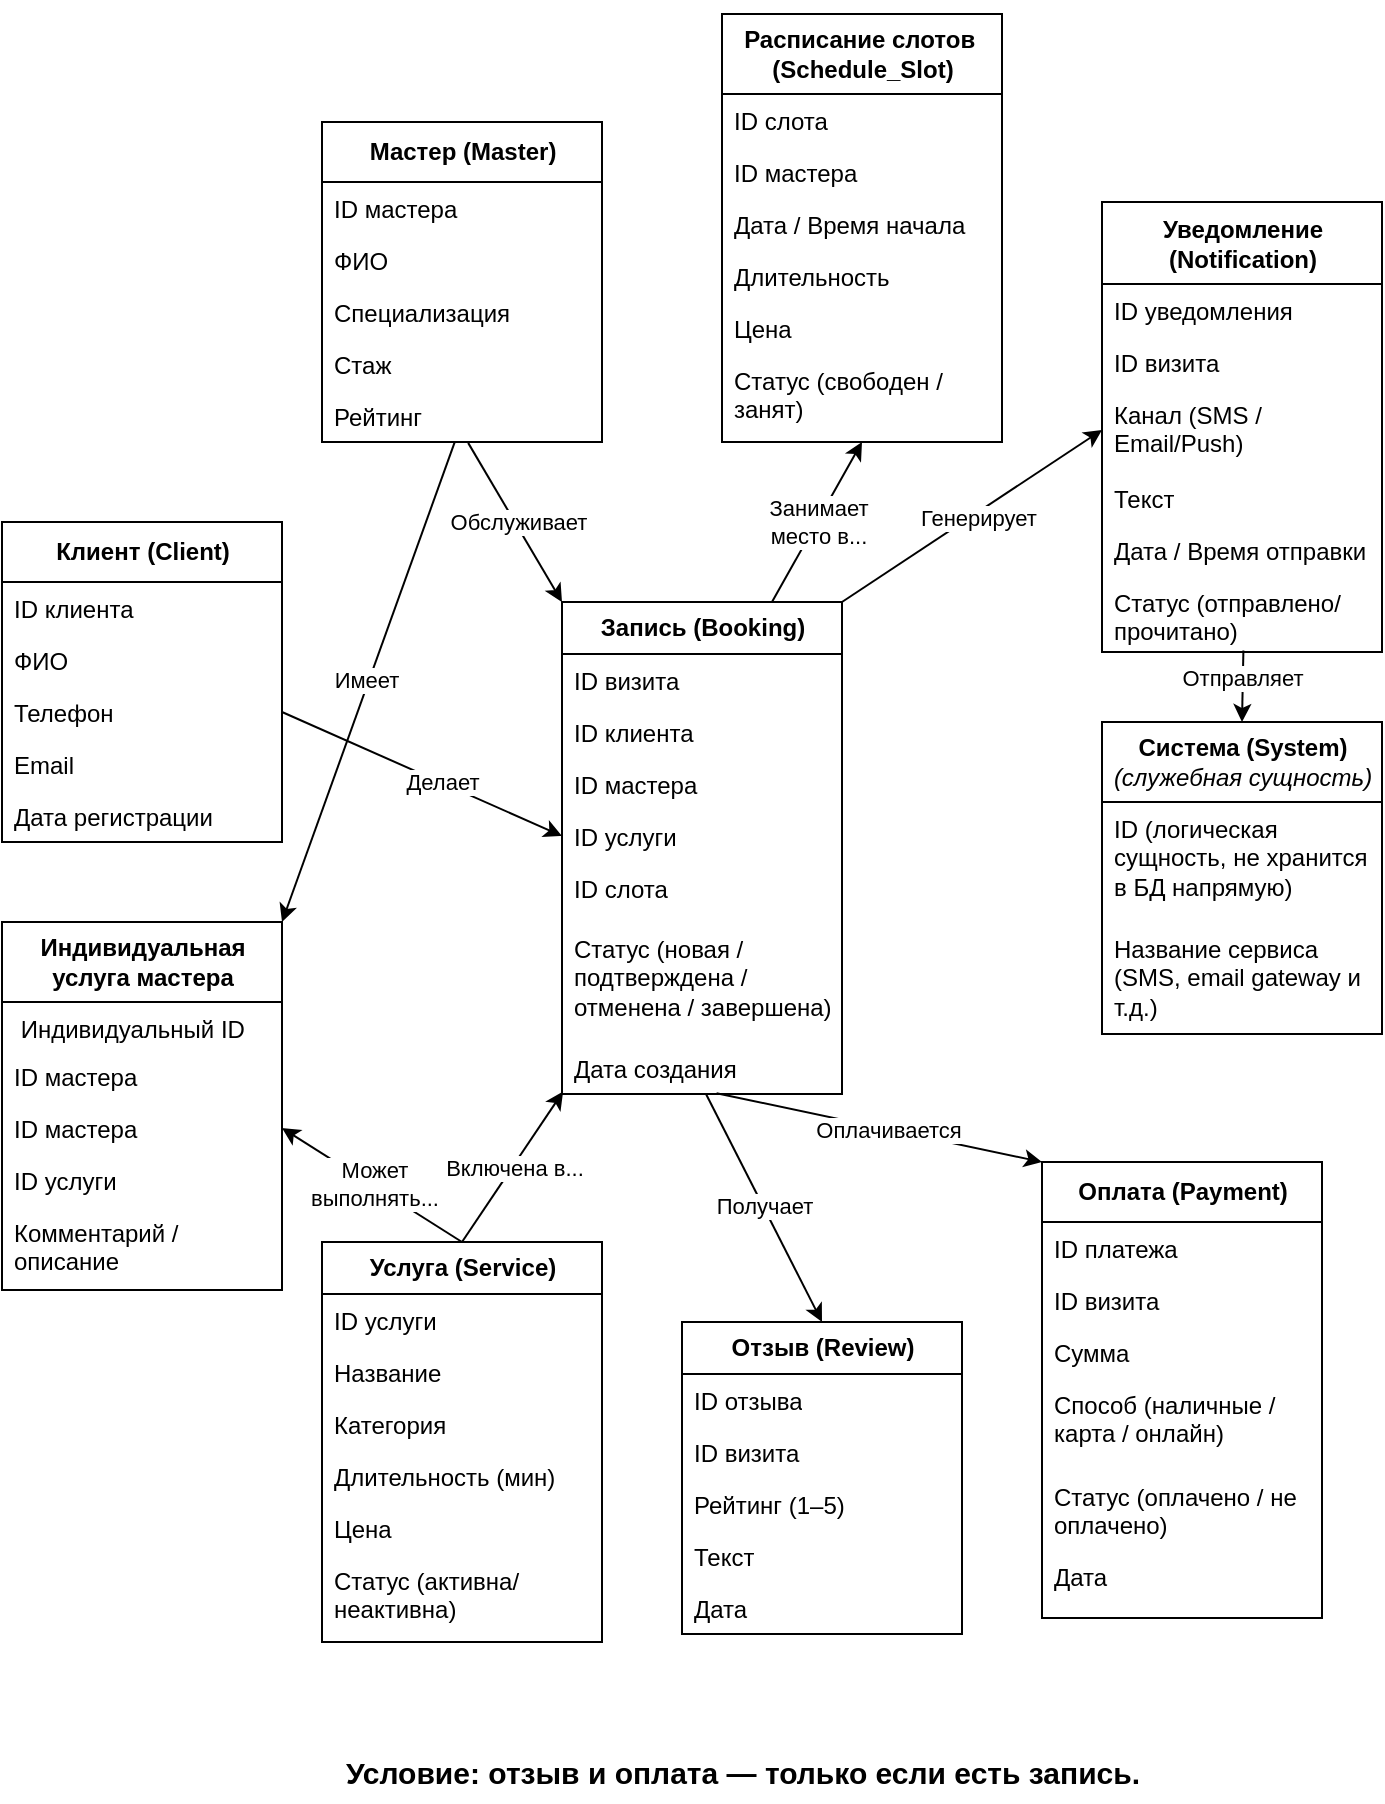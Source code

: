 <mxfile version="28.1.1">
  <diagram name="Страница — 1" id="8O7VLNqDwjMiQsyf9cVO">
    <mxGraphModel dx="905" dy="617" grid="0" gridSize="10" guides="1" tooltips="1" connect="1" arrows="1" fold="0" page="0" pageScale="1" pageWidth="827" pageHeight="1169" math="0" shadow="0">
      <root>
        <mxCell id="0" />
        <mxCell id="1" parent="0" />
        <mxCell id="cwxt64MccKSsSC8AUqem-6" value="&lt;p data-end=&quot;213&quot; data-start=&quot;192&quot;&gt;&lt;strong data-end=&quot;211&quot; data-start=&quot;192&quot;&gt;Клиент (Client)&lt;/strong&gt;&lt;/p&gt;" style="swimlane;fontStyle=0;childLayout=stackLayout;horizontal=1;startSize=30;fillColor=none;horizontalStack=0;resizeParent=1;resizeParentMax=0;resizeLast=0;collapsible=1;marginBottom=0;html=1;" parent="1" vertex="1">
          <mxGeometry y="400" width="140" height="160" as="geometry" />
        </mxCell>
        <mxCell id="cwxt64MccKSsSC8AUqem-7" value="ID клиента" style="text;strokeColor=none;fillColor=none;align=left;verticalAlign=top;spacingLeft=4;spacingRight=4;overflow=hidden;rotatable=0;points=[[0,0.5],[1,0.5]];portConstraint=eastwest;whiteSpace=wrap;html=1;" parent="cwxt64MccKSsSC8AUqem-6" vertex="1">
          <mxGeometry y="30" width="140" height="26" as="geometry" />
        </mxCell>
        <mxCell id="cwxt64MccKSsSC8AUqem-8" value="ФИО" style="text;strokeColor=none;fillColor=none;align=left;verticalAlign=top;spacingLeft=4;spacingRight=4;overflow=hidden;rotatable=0;points=[[0,0.5],[1,0.5]];portConstraint=eastwest;whiteSpace=wrap;html=1;" parent="cwxt64MccKSsSC8AUqem-6" vertex="1">
          <mxGeometry y="56" width="140" height="26" as="geometry" />
        </mxCell>
        <mxCell id="cwxt64MccKSsSC8AUqem-9" value="Телефон" style="text;strokeColor=none;fillColor=none;align=left;verticalAlign=top;spacingLeft=4;spacingRight=4;overflow=hidden;rotatable=0;points=[[0,0.5],[1,0.5]];portConstraint=eastwest;whiteSpace=wrap;html=1;" parent="cwxt64MccKSsSC8AUqem-6" vertex="1">
          <mxGeometry y="82" width="140" height="26" as="geometry" />
        </mxCell>
        <mxCell id="cwxt64MccKSsSC8AUqem-3" value="Email" style="text;strokeColor=none;fillColor=none;align=left;verticalAlign=top;spacingLeft=4;spacingRight=4;overflow=hidden;rotatable=0;points=[[0,0.5],[1,0.5]];portConstraint=eastwest;whiteSpace=wrap;html=1;" parent="cwxt64MccKSsSC8AUqem-6" vertex="1">
          <mxGeometry y="108" width="140" height="26" as="geometry" />
        </mxCell>
        <mxCell id="cwxt64MccKSsSC8AUqem-2" value="Дата регистрации" style="text;strokeColor=none;fillColor=none;align=left;verticalAlign=top;spacingLeft=4;spacingRight=4;overflow=hidden;rotatable=0;points=[[0,0.5],[1,0.5]];portConstraint=eastwest;whiteSpace=wrap;html=1;" parent="cwxt64MccKSsSC8AUqem-6" vertex="1">
          <mxGeometry y="134" width="140" height="26" as="geometry" />
        </mxCell>
        <mxCell id="cwxt64MccKSsSC8AUqem-10" value="&lt;p data-end=&quot;434&quot; data-start=&quot;412&quot;&gt;&lt;strong data-end=&quot;432&quot; data-start=&quot;412&quot;&gt;Услуга (Service)&lt;/strong&gt;&lt;/p&gt;" style="swimlane;fontStyle=0;childLayout=stackLayout;horizontal=1;startSize=26;fillColor=none;horizontalStack=0;resizeParent=1;resizeParentMax=0;resizeLast=0;collapsible=1;marginBottom=0;html=1;" parent="1" vertex="1">
          <mxGeometry x="160" y="760" width="140" height="200" as="geometry" />
        </mxCell>
        <mxCell id="cwxt64MccKSsSC8AUqem-11" value="ID услуги" style="text;strokeColor=none;fillColor=none;align=left;verticalAlign=top;spacingLeft=4;spacingRight=4;overflow=hidden;rotatable=0;points=[[0,0.5],[1,0.5]];portConstraint=eastwest;whiteSpace=wrap;html=1;" parent="cwxt64MccKSsSC8AUqem-10" vertex="1">
          <mxGeometry y="26" width="140" height="26" as="geometry" />
        </mxCell>
        <mxCell id="cwxt64MccKSsSC8AUqem-12" value="Название" style="text;strokeColor=none;fillColor=none;align=left;verticalAlign=top;spacingLeft=4;spacingRight=4;overflow=hidden;rotatable=0;points=[[0,0.5],[1,0.5]];portConstraint=eastwest;whiteSpace=wrap;html=1;" parent="cwxt64MccKSsSC8AUqem-10" vertex="1">
          <mxGeometry y="52" width="140" height="26" as="geometry" />
        </mxCell>
        <mxCell id="cwxt64MccKSsSC8AUqem-13" value="Категория" style="text;strokeColor=none;fillColor=none;align=left;verticalAlign=top;spacingLeft=4;spacingRight=4;overflow=hidden;rotatable=0;points=[[0,0.5],[1,0.5]];portConstraint=eastwest;whiteSpace=wrap;html=1;" parent="cwxt64MccKSsSC8AUqem-10" vertex="1">
          <mxGeometry y="78" width="140" height="26" as="geometry" />
        </mxCell>
        <mxCell id="cwxt64MccKSsSC8AUqem-14" value="Длительность (мин)" style="text;strokeColor=none;fillColor=none;align=left;verticalAlign=top;spacingLeft=4;spacingRight=4;overflow=hidden;rotatable=0;points=[[0,0.5],[1,0.5]];portConstraint=eastwest;whiteSpace=wrap;html=1;" parent="cwxt64MccKSsSC8AUqem-10" vertex="1">
          <mxGeometry y="104" width="140" height="26" as="geometry" />
        </mxCell>
        <mxCell id="cwxt64MccKSsSC8AUqem-15" value="Цена" style="text;strokeColor=none;fillColor=none;align=left;verticalAlign=top;spacingLeft=4;spacingRight=4;overflow=hidden;rotatable=0;points=[[0,0.5],[1,0.5]];portConstraint=eastwest;whiteSpace=wrap;html=1;" parent="cwxt64MccKSsSC8AUqem-10" vertex="1">
          <mxGeometry y="130" width="140" height="26" as="geometry" />
        </mxCell>
        <mxCell id="cwxt64MccKSsSC8AUqem-17" value="Статус (активна/неактивна)" style="text;strokeColor=none;fillColor=none;align=left;verticalAlign=top;spacingLeft=4;spacingRight=4;overflow=hidden;rotatable=0;points=[[0,0.5],[1,0.5]];portConstraint=eastwest;whiteSpace=wrap;html=1;" parent="cwxt64MccKSsSC8AUqem-10" vertex="1">
          <mxGeometry y="156" width="140" height="44" as="geometry" />
        </mxCell>
        <mxCell id="cwxt64MccKSsSC8AUqem-16" value="&lt;p data-end=&quot;213&quot; data-start=&quot;192&quot;&gt;&lt;b&gt;Индивидуальная &lt;br&gt;услуга мастера&lt;/b&gt;&lt;/p&gt;" style="swimlane;fontStyle=0;childLayout=stackLayout;horizontal=1;startSize=40;fillColor=none;horizontalStack=0;resizeParent=1;resizeParentMax=0;resizeLast=0;collapsible=1;marginBottom=0;html=1;" parent="1" vertex="1">
          <mxGeometry y="600" width="140" height="184" as="geometry" />
        </mxCell>
        <mxCell id="cwxt64MccKSsSC8AUqem-31" value="&lt;b&gt;&amp;nbsp;&lt;/b&gt;Индивидуальный ID" style="text;strokeColor=none;fillColor=none;align=left;verticalAlign=top;spacingLeft=4;spacingRight=4;overflow=hidden;rotatable=0;points=[[0,0.5],[1,0.5]];portConstraint=eastwest;whiteSpace=wrap;html=1;" parent="cwxt64MccKSsSC8AUqem-16" vertex="1">
          <mxGeometry y="40" width="140" height="24" as="geometry" />
        </mxCell>
        <mxCell id="cwxt64MccKSsSC8AUqem-28" value="ID мастера" style="text;strokeColor=none;fillColor=none;align=left;verticalAlign=top;spacingLeft=4;spacingRight=4;overflow=hidden;rotatable=0;points=[[0,0.5],[1,0.5]];portConstraint=eastwest;whiteSpace=wrap;html=1;" parent="cwxt64MccKSsSC8AUqem-16" vertex="1">
          <mxGeometry y="64" width="140" height="26" as="geometry" />
        </mxCell>
        <mxCell id="cwxt64MccKSsSC8AUqem-71" value="ID мастера" style="text;strokeColor=none;fillColor=none;align=left;verticalAlign=top;spacingLeft=4;spacingRight=4;overflow=hidden;rotatable=0;points=[[0,0.5],[1,0.5]];portConstraint=eastwest;whiteSpace=wrap;html=1;" parent="cwxt64MccKSsSC8AUqem-16" vertex="1">
          <mxGeometry y="90" width="140" height="26" as="geometry" />
        </mxCell>
        <mxCell id="cwxt64MccKSsSC8AUqem-29" value="ID услуги" style="text;strokeColor=none;fillColor=none;align=left;verticalAlign=top;spacingLeft=4;spacingRight=4;overflow=hidden;rotatable=0;points=[[0,0.5],[1,0.5]];portConstraint=eastwest;whiteSpace=wrap;html=1;" parent="cwxt64MccKSsSC8AUqem-16" vertex="1">
          <mxGeometry y="116" width="140" height="26" as="geometry" />
        </mxCell>
        <mxCell id="cwxt64MccKSsSC8AUqem-19" value="Комментарий / описание" style="text;strokeColor=none;fillColor=none;align=left;verticalAlign=top;spacingLeft=4;spacingRight=4;overflow=hidden;rotatable=0;points=[[0,0.5],[1,0.5]];portConstraint=eastwest;whiteSpace=wrap;html=1;" parent="cwxt64MccKSsSC8AUqem-16" vertex="1">
          <mxGeometry y="142" width="140" height="42" as="geometry" />
        </mxCell>
        <mxCell id="cwxt64MccKSsSC8AUqem-22" value="&lt;p data-end=&quot;325&quot; data-start=&quot;304&quot;&gt;&lt;strong data-end=&quot;323&quot; data-start=&quot;304&quot;&gt;Мастер (Master)&lt;/strong&gt;&lt;/p&gt;" style="swimlane;fontStyle=0;childLayout=stackLayout;horizontal=1;startSize=30;fillColor=none;horizontalStack=0;resizeParent=1;resizeParentMax=0;resizeLast=0;collapsible=1;marginBottom=0;html=1;" parent="1" vertex="1">
          <mxGeometry x="160" y="200" width="140" height="160" as="geometry" />
        </mxCell>
        <mxCell id="cwxt64MccKSsSC8AUqem-23" value="ID мастера" style="text;strokeColor=none;fillColor=none;align=left;verticalAlign=top;spacingLeft=4;spacingRight=4;overflow=hidden;rotatable=0;points=[[0,0.5],[1,0.5]];portConstraint=eastwest;whiteSpace=wrap;html=1;" parent="cwxt64MccKSsSC8AUqem-22" vertex="1">
          <mxGeometry y="30" width="140" height="26" as="geometry" />
        </mxCell>
        <mxCell id="cwxt64MccKSsSC8AUqem-24" value="ФИО" style="text;strokeColor=none;fillColor=none;align=left;verticalAlign=top;spacingLeft=4;spacingRight=4;overflow=hidden;rotatable=0;points=[[0,0.5],[1,0.5]];portConstraint=eastwest;whiteSpace=wrap;html=1;" parent="cwxt64MccKSsSC8AUqem-22" vertex="1">
          <mxGeometry y="56" width="140" height="26" as="geometry" />
        </mxCell>
        <mxCell id="cwxt64MccKSsSC8AUqem-25" value="Специализация" style="text;strokeColor=none;fillColor=none;align=left;verticalAlign=top;spacingLeft=4;spacingRight=4;overflow=hidden;rotatable=0;points=[[0,0.5],[1,0.5]];portConstraint=eastwest;whiteSpace=wrap;html=1;" parent="cwxt64MccKSsSC8AUqem-22" vertex="1">
          <mxGeometry y="82" width="140" height="26" as="geometry" />
        </mxCell>
        <mxCell id="cwxt64MccKSsSC8AUqem-26" value="Стаж" style="text;strokeColor=none;fillColor=none;align=left;verticalAlign=top;spacingLeft=4;spacingRight=4;overflow=hidden;rotatable=0;points=[[0,0.5],[1,0.5]];portConstraint=eastwest;whiteSpace=wrap;html=1;" parent="cwxt64MccKSsSC8AUqem-22" vertex="1">
          <mxGeometry y="108" width="140" height="26" as="geometry" />
        </mxCell>
        <mxCell id="cwxt64MccKSsSC8AUqem-27" value="Рейтинг" style="text;strokeColor=none;fillColor=none;align=left;verticalAlign=top;spacingLeft=4;spacingRight=4;overflow=hidden;rotatable=0;points=[[0,0.5],[1,0.5]];portConstraint=eastwest;whiteSpace=wrap;html=1;" parent="cwxt64MccKSsSC8AUqem-22" vertex="1">
          <mxGeometry y="134" width="140" height="26" as="geometry" />
        </mxCell>
        <mxCell id="cwxt64MccKSsSC8AUqem-30" value="&lt;p data-end=&quot;434&quot; data-start=&quot;412&quot;&gt;&lt;strong data-end=&quot;432&quot; data-start=&quot;412&quot;&gt;Запись (Booking)&lt;/strong&gt;&lt;/p&gt;" style="swimlane;fontStyle=0;childLayout=stackLayout;horizontal=1;startSize=26;fillColor=none;horizontalStack=0;resizeParent=1;resizeParentMax=0;resizeLast=0;collapsible=1;marginBottom=0;html=1;" parent="1" vertex="1">
          <mxGeometry x="280" y="440" width="140" height="246" as="geometry" />
        </mxCell>
        <mxCell id="cwxt64MccKSsSC8AUqem-32" value="ID визита" style="text;strokeColor=none;fillColor=none;align=left;verticalAlign=top;spacingLeft=4;spacingRight=4;overflow=hidden;rotatable=0;points=[[0,0.5],[1,0.5]];portConstraint=eastwest;whiteSpace=wrap;html=1;" parent="cwxt64MccKSsSC8AUqem-30" vertex="1">
          <mxGeometry y="26" width="140" height="26" as="geometry" />
        </mxCell>
        <mxCell id="cwxt64MccKSsSC8AUqem-34" value="ID клиента" style="text;strokeColor=none;fillColor=none;align=left;verticalAlign=top;spacingLeft=4;spacingRight=4;overflow=hidden;rotatable=0;points=[[0,0.5],[1,0.5]];portConstraint=eastwest;whiteSpace=wrap;html=1;" parent="cwxt64MccKSsSC8AUqem-30" vertex="1">
          <mxGeometry y="52" width="140" height="26" as="geometry" />
        </mxCell>
        <mxCell id="cwxt64MccKSsSC8AUqem-33" value="ID мастера" style="text;strokeColor=none;fillColor=none;align=left;verticalAlign=top;spacingLeft=4;spacingRight=4;overflow=hidden;rotatable=0;points=[[0,0.5],[1,0.5]];portConstraint=eastwest;whiteSpace=wrap;html=1;" parent="cwxt64MccKSsSC8AUqem-30" vertex="1">
          <mxGeometry y="78" width="140" height="26" as="geometry" />
        </mxCell>
        <mxCell id="cwxt64MccKSsSC8AUqem-35" value="ID услуги" style="text;strokeColor=none;fillColor=none;align=left;verticalAlign=top;spacingLeft=4;spacingRight=4;overflow=hidden;rotatable=0;points=[[0,0.5],[1,0.5]];portConstraint=eastwest;whiteSpace=wrap;html=1;" parent="cwxt64MccKSsSC8AUqem-30" vertex="1">
          <mxGeometry y="104" width="140" height="26" as="geometry" />
        </mxCell>
        <mxCell id="cwxt64MccKSsSC8AUqem-36" value="ID слота" style="text;strokeColor=none;fillColor=none;align=left;verticalAlign=top;spacingLeft=4;spacingRight=4;overflow=hidden;rotatable=0;points=[[0,0.5],[1,0.5]];portConstraint=eastwest;whiteSpace=wrap;html=1;" parent="cwxt64MccKSsSC8AUqem-30" vertex="1">
          <mxGeometry y="130" width="140" height="30" as="geometry" />
        </mxCell>
        <mxCell id="cwxt64MccKSsSC8AUqem-50" value="Статус (новая / подтверждена / отменена / завершена)" style="text;strokeColor=none;fillColor=none;align=left;verticalAlign=top;spacingLeft=4;spacingRight=4;overflow=hidden;rotatable=0;points=[[0,0.5],[1,0.5]];portConstraint=eastwest;whiteSpace=wrap;html=1;" parent="cwxt64MccKSsSC8AUqem-30" vertex="1">
          <mxGeometry y="160" width="140" height="60" as="geometry" />
        </mxCell>
        <mxCell id="cwxt64MccKSsSC8AUqem-49" value="Дата создания" style="text;strokeColor=none;fillColor=none;align=left;verticalAlign=top;spacingLeft=4;spacingRight=4;overflow=hidden;rotatable=0;points=[[0,0.5],[1,0.5]];portConstraint=eastwest;whiteSpace=wrap;html=1;" parent="cwxt64MccKSsSC8AUqem-30" vertex="1">
          <mxGeometry y="220" width="140" height="26" as="geometry" />
        </mxCell>
        <mxCell id="cwxt64MccKSsSC8AUqem-37" value="&lt;p data-end=&quot;434&quot; data-start=&quot;412&quot;&gt;&lt;strong data-end=&quot;432&quot; data-start=&quot;412&quot;&gt;Расписание слотов&amp;nbsp;&lt;br&gt;&lt;/strong&gt;&lt;strong style=&quot;background-color: initial;&quot; data-end=&quot;432&quot; data-start=&quot;412&quot;&gt;(Schedule_Slot)&lt;/strong&gt;&lt;/p&gt;" style="swimlane;fontStyle=0;childLayout=stackLayout;horizontal=1;startSize=40;fillColor=none;horizontalStack=0;resizeParent=1;resizeParentMax=0;resizeLast=0;collapsible=1;marginBottom=0;html=1;" parent="1" vertex="1">
          <mxGeometry x="360" y="146" width="140" height="214" as="geometry" />
        </mxCell>
        <mxCell id="cwxt64MccKSsSC8AUqem-38" value="ID слота" style="text;strokeColor=none;fillColor=none;align=left;verticalAlign=top;spacingLeft=4;spacingRight=4;overflow=hidden;rotatable=0;points=[[0,0.5],[1,0.5]];portConstraint=eastwest;whiteSpace=wrap;html=1;" parent="cwxt64MccKSsSC8AUqem-37" vertex="1">
          <mxGeometry y="40" width="140" height="26" as="geometry" />
        </mxCell>
        <mxCell id="cwxt64MccKSsSC8AUqem-39" value="ID мастера" style="text;strokeColor=none;fillColor=none;align=left;verticalAlign=top;spacingLeft=4;spacingRight=4;overflow=hidden;rotatable=0;points=[[0,0.5],[1,0.5]];portConstraint=eastwest;whiteSpace=wrap;html=1;" parent="cwxt64MccKSsSC8AUqem-37" vertex="1">
          <mxGeometry y="66" width="140" height="26" as="geometry" />
        </mxCell>
        <mxCell id="cwxt64MccKSsSC8AUqem-40" value="Дата / Время начала" style="text;strokeColor=none;fillColor=none;align=left;verticalAlign=top;spacingLeft=4;spacingRight=4;overflow=hidden;rotatable=0;points=[[0,0.5],[1,0.5]];portConstraint=eastwest;whiteSpace=wrap;html=1;" parent="cwxt64MccKSsSC8AUqem-37" vertex="1">
          <mxGeometry y="92" width="140" height="26" as="geometry" />
        </mxCell>
        <mxCell id="cwxt64MccKSsSC8AUqem-41" value="Длительность" style="text;strokeColor=none;fillColor=none;align=left;verticalAlign=top;spacingLeft=4;spacingRight=4;overflow=hidden;rotatable=0;points=[[0,0.5],[1,0.5]];portConstraint=eastwest;whiteSpace=wrap;html=1;" parent="cwxt64MccKSsSC8AUqem-37" vertex="1">
          <mxGeometry y="118" width="140" height="26" as="geometry" />
        </mxCell>
        <mxCell id="cwxt64MccKSsSC8AUqem-42" value="Цена" style="text;strokeColor=none;fillColor=none;align=left;verticalAlign=top;spacingLeft=4;spacingRight=4;overflow=hidden;rotatable=0;points=[[0,0.5],[1,0.5]];portConstraint=eastwest;whiteSpace=wrap;html=1;" parent="cwxt64MccKSsSC8AUqem-37" vertex="1">
          <mxGeometry y="144" width="140" height="26" as="geometry" />
        </mxCell>
        <mxCell id="cwxt64MccKSsSC8AUqem-43" value="Статус (свободен / занят)" style="text;strokeColor=none;fillColor=none;align=left;verticalAlign=top;spacingLeft=4;spacingRight=4;overflow=hidden;rotatable=0;points=[[0,0.5],[1,0.5]];portConstraint=eastwest;whiteSpace=wrap;html=1;" parent="cwxt64MccKSsSC8AUqem-37" vertex="1">
          <mxGeometry y="170" width="140" height="44" as="geometry" />
        </mxCell>
        <mxCell id="cwxt64MccKSsSC8AUqem-44" value="&lt;p data-end=&quot;434&quot; data-start=&quot;412&quot;&gt;&lt;strong data-end=&quot;432&quot; data-start=&quot;412&quot;&gt;Оплата (Payment)&lt;/strong&gt;&lt;/p&gt;" style="swimlane;fontStyle=0;childLayout=stackLayout;horizontal=1;startSize=30;fillColor=none;horizontalStack=0;resizeParent=1;resizeParentMax=0;resizeLast=0;collapsible=1;marginBottom=0;html=1;" parent="1" vertex="1">
          <mxGeometry x="520" y="720" width="140" height="228" as="geometry" />
        </mxCell>
        <mxCell id="cwxt64MccKSsSC8AUqem-45" value="ID платежа" style="text;strokeColor=none;fillColor=none;align=left;verticalAlign=top;spacingLeft=4;spacingRight=4;overflow=hidden;rotatable=0;points=[[0,0.5],[1,0.5]];portConstraint=eastwest;whiteSpace=wrap;html=1;" parent="cwxt64MccKSsSC8AUqem-44" vertex="1">
          <mxGeometry y="30" width="140" height="26" as="geometry" />
        </mxCell>
        <mxCell id="cwxt64MccKSsSC8AUqem-46" value="ID визита" style="text;strokeColor=none;fillColor=none;align=left;verticalAlign=top;spacingLeft=4;spacingRight=4;overflow=hidden;rotatable=0;points=[[0,0.5],[1,0.5]];portConstraint=eastwest;whiteSpace=wrap;html=1;" parent="cwxt64MccKSsSC8AUqem-44" vertex="1">
          <mxGeometry y="56" width="140" height="26" as="geometry" />
        </mxCell>
        <mxCell id="cwxt64MccKSsSC8AUqem-47" value="Сумма" style="text;strokeColor=none;fillColor=none;align=left;verticalAlign=top;spacingLeft=4;spacingRight=4;overflow=hidden;rotatable=0;points=[[0,0.5],[1,0.5]];portConstraint=eastwest;whiteSpace=wrap;html=1;" parent="cwxt64MccKSsSC8AUqem-44" vertex="1">
          <mxGeometry y="82" width="140" height="26" as="geometry" />
        </mxCell>
        <mxCell id="cwxt64MccKSsSC8AUqem-48" value="Способ (наличные / карта / онлайн)" style="text;strokeColor=none;fillColor=none;align=left;verticalAlign=top;spacingLeft=4;spacingRight=4;overflow=hidden;rotatable=0;points=[[0,0.5],[1,0.5]];portConstraint=eastwest;whiteSpace=wrap;html=1;" parent="cwxt64MccKSsSC8AUqem-44" vertex="1">
          <mxGeometry y="108" width="140" height="46" as="geometry" />
        </mxCell>
        <mxCell id="cwxt64MccKSsSC8AUqem-51" value="Статус (оплачено / не оплачено)" style="text;strokeColor=none;fillColor=none;align=left;verticalAlign=top;spacingLeft=4;spacingRight=4;overflow=hidden;rotatable=0;points=[[0,0.5],[1,0.5]];portConstraint=eastwest;whiteSpace=wrap;html=1;" parent="cwxt64MccKSsSC8AUqem-44" vertex="1">
          <mxGeometry y="154" width="140" height="40" as="geometry" />
        </mxCell>
        <mxCell id="cwxt64MccKSsSC8AUqem-52" value="Дата" style="text;strokeColor=none;fillColor=none;align=left;verticalAlign=top;spacingLeft=4;spacingRight=4;overflow=hidden;rotatable=0;points=[[0,0.5],[1,0.5]];portConstraint=eastwest;whiteSpace=wrap;html=1;" parent="cwxt64MccKSsSC8AUqem-44" vertex="1">
          <mxGeometry y="194" width="140" height="34" as="geometry" />
        </mxCell>
        <mxCell id="cwxt64MccKSsSC8AUqem-53" value="&lt;p data-end=&quot;213&quot; data-start=&quot;192&quot;&gt;&lt;strong data-end=&quot;211&quot; data-start=&quot;192&quot;&gt;Отзыв (Review)&lt;/strong&gt;&lt;/p&gt;" style="swimlane;fontStyle=0;childLayout=stackLayout;horizontal=1;startSize=26;fillColor=none;horizontalStack=0;resizeParent=1;resizeParentMax=0;resizeLast=0;collapsible=1;marginBottom=0;html=1;" parent="1" vertex="1">
          <mxGeometry x="340" y="800" width="140" height="156" as="geometry" />
        </mxCell>
        <mxCell id="cwxt64MccKSsSC8AUqem-54" value="ID отзыва" style="text;strokeColor=none;fillColor=none;align=left;verticalAlign=top;spacingLeft=4;spacingRight=4;overflow=hidden;rotatable=0;points=[[0,0.5],[1,0.5]];portConstraint=eastwest;whiteSpace=wrap;html=1;" parent="cwxt64MccKSsSC8AUqem-53" vertex="1">
          <mxGeometry y="26" width="140" height="26" as="geometry" />
        </mxCell>
        <mxCell id="cwxt64MccKSsSC8AUqem-55" value="ID визита" style="text;strokeColor=none;fillColor=none;align=left;verticalAlign=top;spacingLeft=4;spacingRight=4;overflow=hidden;rotatable=0;points=[[0,0.5],[1,0.5]];portConstraint=eastwest;whiteSpace=wrap;html=1;" parent="cwxt64MccKSsSC8AUqem-53" vertex="1">
          <mxGeometry y="52" width="140" height="26" as="geometry" />
        </mxCell>
        <mxCell id="cwxt64MccKSsSC8AUqem-56" value="Рейтинг (1–5)" style="text;strokeColor=none;fillColor=none;align=left;verticalAlign=top;spacingLeft=4;spacingRight=4;overflow=hidden;rotatable=0;points=[[0,0.5],[1,0.5]];portConstraint=eastwest;whiteSpace=wrap;html=1;" parent="cwxt64MccKSsSC8AUqem-53" vertex="1">
          <mxGeometry y="78" width="140" height="26" as="geometry" />
        </mxCell>
        <mxCell id="cwxt64MccKSsSC8AUqem-57" value="Текст" style="text;strokeColor=none;fillColor=none;align=left;verticalAlign=top;spacingLeft=4;spacingRight=4;overflow=hidden;rotatable=0;points=[[0,0.5],[1,0.5]];portConstraint=eastwest;whiteSpace=wrap;html=1;" parent="cwxt64MccKSsSC8AUqem-53" vertex="1">
          <mxGeometry y="104" width="140" height="26" as="geometry" />
        </mxCell>
        <mxCell id="cwxt64MccKSsSC8AUqem-58" value="Дата" style="text;strokeColor=none;fillColor=none;align=left;verticalAlign=top;spacingLeft=4;spacingRight=4;overflow=hidden;rotatable=0;points=[[0,0.5],[1,0.5]];portConstraint=eastwest;whiteSpace=wrap;html=1;" parent="cwxt64MccKSsSC8AUqem-53" vertex="1">
          <mxGeometry y="130" width="140" height="26" as="geometry" />
        </mxCell>
        <mxCell id="cwxt64MccKSsSC8AUqem-59" value="&lt;p data-end=&quot;213&quot; data-start=&quot;192&quot;&gt;&lt;strong data-end=&quot;211&quot; data-start=&quot;192&quot;&gt;Уведомление &lt;br&gt;(Notification)&lt;/strong&gt;&lt;/p&gt;" style="swimlane;fontStyle=0;childLayout=stackLayout;horizontal=1;startSize=41;fillColor=none;horizontalStack=0;resizeParent=1;resizeParentMax=0;resizeLast=0;collapsible=1;marginBottom=0;html=1;" parent="1" vertex="1">
          <mxGeometry x="550" y="240" width="140" height="225" as="geometry" />
        </mxCell>
        <mxCell id="cwxt64MccKSsSC8AUqem-60" value="ID уведомления" style="text;strokeColor=none;fillColor=none;align=left;verticalAlign=top;spacingLeft=4;spacingRight=4;overflow=hidden;rotatable=0;points=[[0,0.5],[1,0.5]];portConstraint=eastwest;whiteSpace=wrap;html=1;" parent="cwxt64MccKSsSC8AUqem-59" vertex="1">
          <mxGeometry y="41" width="140" height="26" as="geometry" />
        </mxCell>
        <mxCell id="cwxt64MccKSsSC8AUqem-61" value="ID визита" style="text;strokeColor=none;fillColor=none;align=left;verticalAlign=top;spacingLeft=4;spacingRight=4;overflow=hidden;rotatable=0;points=[[0,0.5],[1,0.5]];portConstraint=eastwest;whiteSpace=wrap;html=1;" parent="cwxt64MccKSsSC8AUqem-59" vertex="1">
          <mxGeometry y="67" width="140" height="26" as="geometry" />
        </mxCell>
        <mxCell id="cwxt64MccKSsSC8AUqem-62" value="Канал (SMS / Email/Push)" style="text;strokeColor=none;fillColor=none;align=left;verticalAlign=top;spacingLeft=4;spacingRight=4;overflow=hidden;rotatable=0;points=[[0,0.5],[1,0.5]];portConstraint=eastwest;whiteSpace=wrap;html=1;" parent="cwxt64MccKSsSC8AUqem-59" vertex="1">
          <mxGeometry y="93" width="140" height="42" as="geometry" />
        </mxCell>
        <mxCell id="cwxt64MccKSsSC8AUqem-63" value="Текст" style="text;strokeColor=none;fillColor=none;align=left;verticalAlign=top;spacingLeft=4;spacingRight=4;overflow=hidden;rotatable=0;points=[[0,0.5],[1,0.5]];portConstraint=eastwest;whiteSpace=wrap;html=1;" parent="cwxt64MccKSsSC8AUqem-59" vertex="1">
          <mxGeometry y="135" width="140" height="26" as="geometry" />
        </mxCell>
        <mxCell id="cwxt64MccKSsSC8AUqem-64" value="Дата / Время отправки" style="text;strokeColor=none;fillColor=none;align=left;verticalAlign=top;spacingLeft=4;spacingRight=4;overflow=hidden;rotatable=0;points=[[0,0.5],[1,0.5]];portConstraint=eastwest;whiteSpace=wrap;html=1;" parent="cwxt64MccKSsSC8AUqem-59" vertex="1">
          <mxGeometry y="161" width="140" height="26" as="geometry" />
        </mxCell>
        <mxCell id="cwxt64MccKSsSC8AUqem-67" value="Статус (отправлено/прочитано)" style="text;strokeColor=none;fillColor=none;align=left;verticalAlign=top;spacingLeft=4;spacingRight=4;overflow=hidden;rotatable=0;points=[[0,0.5],[1,0.5]];portConstraint=eastwest;whiteSpace=wrap;html=1;" parent="cwxt64MccKSsSC8AUqem-59" vertex="1">
          <mxGeometry y="187" width="140" height="38" as="geometry" />
        </mxCell>
        <mxCell id="cwxt64MccKSsSC8AUqem-65" value="&lt;strong data-end=&quot;1608&quot; data-start=&quot;1588&quot;&gt;Система (System)&lt;/strong&gt; &lt;br&gt;&lt;em data-end=&quot;1631&quot; data-start=&quot;1609&quot;&gt;(служебная сущность)&lt;/em&gt;" style="swimlane;fontStyle=0;childLayout=stackLayout;horizontal=1;startSize=40;fillColor=none;horizontalStack=0;resizeParent=1;resizeParentMax=0;resizeLast=0;collapsible=1;marginBottom=0;html=1;" parent="1" vertex="1">
          <mxGeometry x="550" y="500" width="140" height="156" as="geometry" />
        </mxCell>
        <mxCell id="cwxt64MccKSsSC8AUqem-68" value="ID (логическая сущность, не хранится в БД напрямую)" style="text;strokeColor=none;fillColor=none;align=left;verticalAlign=top;spacingLeft=4;spacingRight=4;overflow=hidden;rotatable=0;points=[[0,0.5],[1,0.5]];portConstraint=eastwest;whiteSpace=wrap;html=1;" parent="cwxt64MccKSsSC8AUqem-65" vertex="1">
          <mxGeometry y="40" width="140" height="60" as="geometry" />
        </mxCell>
        <mxCell id="cwxt64MccKSsSC8AUqem-69" value="Название сервиса (SMS, email gateway и т.д.)" style="text;strokeColor=none;fillColor=none;align=left;verticalAlign=top;spacingLeft=4;spacingRight=4;overflow=hidden;rotatable=0;points=[[0,0.5],[1,0.5]];portConstraint=eastwest;whiteSpace=wrap;html=1;" parent="cwxt64MccKSsSC8AUqem-65" vertex="1">
          <mxGeometry y="100" width="140" height="56" as="geometry" />
        </mxCell>
        <mxCell id="cwxt64MccKSsSC8AUqem-72" style="edgeStyle=orthogonalEdgeStyle;rounded=0;orthogonalLoop=1;jettySize=auto;html=1;entryX=0.5;entryY=0;entryDx=0;entryDy=0;exitX=0.505;exitY=0.979;exitDx=0;exitDy=0;exitPerimeter=0;" parent="1" source="cwxt64MccKSsSC8AUqem-67" target="cwxt64MccKSsSC8AUqem-65" edge="1">
          <mxGeometry relative="1" as="geometry">
            <mxPoint x="620" y="470" as="sourcePoint" />
          </mxGeometry>
        </mxCell>
        <mxCell id="cwxt64MccKSsSC8AUqem-91" value="Отправляет" style="edgeLabel;html=1;align=center;verticalAlign=middle;resizable=0;points=[];" parent="cwxt64MccKSsSC8AUqem-72" vertex="1" connectable="0">
          <mxGeometry x="0.024" relative="1" as="geometry">
            <mxPoint y="-4" as="offset" />
          </mxGeometry>
        </mxCell>
        <mxCell id="cwxt64MccKSsSC8AUqem-73" value="" style="endArrow=classic;html=1;rounded=0;exitX=1;exitY=0.5;exitDx=0;exitDy=0;entryX=0;entryY=0.5;entryDx=0;entryDy=0;" parent="1" source="cwxt64MccKSsSC8AUqem-9" target="cwxt64MccKSsSC8AUqem-35" edge="1">
          <mxGeometry width="50" height="50" relative="1" as="geometry">
            <mxPoint x="330" y="500" as="sourcePoint" />
            <mxPoint x="380" y="450" as="targetPoint" />
          </mxGeometry>
        </mxCell>
        <mxCell id="cwxt64MccKSsSC8AUqem-76" value="" style="endArrow=classic;html=1;rounded=0;exitX=0.474;exitY=1.003;exitDx=0;exitDy=0;exitPerimeter=0;entryX=1;entryY=0;entryDx=0;entryDy=0;" parent="1" source="cwxt64MccKSsSC8AUqem-27" target="cwxt64MccKSsSC8AUqem-16" edge="1">
          <mxGeometry width="50" height="50" relative="1" as="geometry">
            <mxPoint x="330" y="580" as="sourcePoint" />
            <mxPoint x="380" y="530" as="targetPoint" />
          </mxGeometry>
        </mxCell>
        <mxCell id="cwxt64MccKSsSC8AUqem-82" value="Имеет" style="edgeLabel;html=1;align=center;verticalAlign=middle;resizable=0;points=[];" parent="cwxt64MccKSsSC8AUqem-76" vertex="1" connectable="0">
          <mxGeometry x="-0.018" y="3" relative="1" as="geometry">
            <mxPoint x="-5" as="offset" />
          </mxGeometry>
        </mxCell>
        <mxCell id="cwxt64MccKSsSC8AUqem-77" value="" style="endArrow=classic;html=1;rounded=0;entryX=0.5;entryY=0;entryDx=0;entryDy=0;" parent="1" target="cwxt64MccKSsSC8AUqem-53" edge="1">
          <mxGeometry width="50" height="50" relative="1" as="geometry">
            <mxPoint x="352" y="686" as="sourcePoint" />
            <mxPoint x="360" y="720" as="targetPoint" />
          </mxGeometry>
        </mxCell>
        <mxCell id="cwxt64MccKSsSC8AUqem-92" value="Получает" style="edgeLabel;html=1;align=center;verticalAlign=middle;resizable=0;points=[];" parent="cwxt64MccKSsSC8AUqem-77" vertex="1" connectable="0">
          <mxGeometry x="-0.046" y="1" relative="1" as="geometry">
            <mxPoint y="2" as="offset" />
          </mxGeometry>
        </mxCell>
        <mxCell id="cwxt64MccKSsSC8AUqem-78" value="" style="endArrow=classic;html=1;rounded=0;exitX=0.552;exitY=0.984;exitDx=0;exitDy=0;exitPerimeter=0;entryX=0;entryY=0;entryDx=0;entryDy=0;" parent="1" source="cwxt64MccKSsSC8AUqem-49" target="cwxt64MccKSsSC8AUqem-44" edge="1">
          <mxGeometry width="50" height="50" relative="1" as="geometry">
            <mxPoint x="310" y="770" as="sourcePoint" />
            <mxPoint x="360" y="720" as="targetPoint" />
          </mxGeometry>
        </mxCell>
        <mxCell id="cwxt64MccKSsSC8AUqem-93" value="Оплачивается" style="edgeLabel;html=1;align=center;verticalAlign=middle;resizable=0;points=[];" parent="cwxt64MccKSsSC8AUqem-78" vertex="1" connectable="0">
          <mxGeometry x="0.054" relative="1" as="geometry">
            <mxPoint as="offset" />
          </mxGeometry>
        </mxCell>
        <mxCell id="cwxt64MccKSsSC8AUqem-79" value="" style="endArrow=classic;html=1;rounded=0;exitX=0.5;exitY=0;exitDx=0;exitDy=0;entryX=1;entryY=0.5;entryDx=0;entryDy=0;" parent="1" source="cwxt64MccKSsSC8AUqem-10" target="cwxt64MccKSsSC8AUqem-71" edge="1">
          <mxGeometry width="50" height="50" relative="1" as="geometry">
            <mxPoint x="310" y="780" as="sourcePoint" />
            <mxPoint x="360" y="730" as="targetPoint" />
          </mxGeometry>
        </mxCell>
        <mxCell id="cwxt64MccKSsSC8AUqem-103" value="Может &lt;br&gt;выполнять..." style="edgeLabel;html=1;align=center;verticalAlign=middle;resizable=0;points=[];" parent="cwxt64MccKSsSC8AUqem-79" vertex="1" connectable="0">
          <mxGeometry x="-0.004" y="-1" relative="1" as="geometry">
            <mxPoint as="offset" />
          </mxGeometry>
        </mxCell>
        <mxCell id="cwxt64MccKSsSC8AUqem-83" value="&lt;div&gt;Делает&lt;/div&gt;" style="edgeLabel;html=1;align=center;verticalAlign=middle;resizable=0;points=[];" parent="1" vertex="1" connectable="0">
          <mxGeometry x="219.996" y="530.001" as="geometry" />
        </mxCell>
        <mxCell id="cwxt64MccKSsSC8AUqem-88" value="" style="endArrow=classic;html=1;rounded=0;exitX=0.522;exitY=1.017;exitDx=0;exitDy=0;exitPerimeter=0;entryX=0;entryY=0;entryDx=0;entryDy=0;" parent="1" source="cwxt64MccKSsSC8AUqem-27" target="cwxt64MccKSsSC8AUqem-30" edge="1">
          <mxGeometry width="50" height="50" relative="1" as="geometry">
            <mxPoint x="280" y="500" as="sourcePoint" />
            <mxPoint x="330" y="450" as="targetPoint" />
          </mxGeometry>
        </mxCell>
        <mxCell id="cwxt64MccKSsSC8AUqem-98" value="Обслуживает" style="edgeLabel;html=1;align=center;verticalAlign=middle;resizable=0;points=[];" parent="cwxt64MccKSsSC8AUqem-88" vertex="1" connectable="0">
          <mxGeometry x="-0.004" y="1" relative="1" as="geometry">
            <mxPoint as="offset" />
          </mxGeometry>
        </mxCell>
        <mxCell id="cwxt64MccKSsSC8AUqem-89" value="" style="endArrow=classic;html=1;rounded=0;exitX=1;exitY=0;exitDx=0;exitDy=0;entryX=0;entryY=0.5;entryDx=0;entryDy=0;" parent="1" source="cwxt64MccKSsSC8AUqem-30" target="cwxt64MccKSsSC8AUqem-62" edge="1">
          <mxGeometry width="50" height="50" relative="1" as="geometry">
            <mxPoint x="460" y="450" as="sourcePoint" />
            <mxPoint x="510" y="400" as="targetPoint" />
          </mxGeometry>
        </mxCell>
        <mxCell id="cwxt64MccKSsSC8AUqem-90" value="Генерирует" style="edgeLabel;html=1;align=center;verticalAlign=middle;resizable=0;points=[];" parent="cwxt64MccKSsSC8AUqem-89" vertex="1" connectable="0">
          <mxGeometry x="0.032" y="-2" relative="1" as="geometry">
            <mxPoint as="offset" />
          </mxGeometry>
        </mxCell>
        <mxCell id="cwxt64MccKSsSC8AUqem-96" value="" style="endArrow=classic;html=1;rounded=0;exitX=0.75;exitY=0;exitDx=0;exitDy=0;entryX=0.5;entryY=1;entryDx=0;entryDy=0;entryPerimeter=0;" parent="1" source="cwxt64MccKSsSC8AUqem-30" target="cwxt64MccKSsSC8AUqem-43" edge="1">
          <mxGeometry width="50" height="50" relative="1" as="geometry">
            <mxPoint x="390" y="420" as="sourcePoint" />
            <mxPoint x="440" y="370" as="targetPoint" />
          </mxGeometry>
        </mxCell>
        <mxCell id="cwxt64MccKSsSC8AUqem-97" value="Занимает&lt;br&gt;место в..." style="edgeLabel;html=1;align=center;verticalAlign=middle;resizable=0;points=[];" parent="cwxt64MccKSsSC8AUqem-96" vertex="1" connectable="0">
          <mxGeometry x="0.008" relative="1" as="geometry">
            <mxPoint as="offset" />
          </mxGeometry>
        </mxCell>
        <mxCell id="cwxt64MccKSsSC8AUqem-100" value="" style="endArrow=classic;html=1;rounded=0;exitX=0.5;exitY=0;exitDx=0;exitDy=0;entryX=0.004;entryY=0.953;entryDx=0;entryDy=0;entryPerimeter=0;" parent="1" source="cwxt64MccKSsSC8AUqem-10" target="cwxt64MccKSsSC8AUqem-49" edge="1">
          <mxGeometry width="50" height="50" relative="1" as="geometry">
            <mxPoint x="260" y="720" as="sourcePoint" />
            <mxPoint x="310" y="670" as="targetPoint" />
          </mxGeometry>
        </mxCell>
        <mxCell id="cwxt64MccKSsSC8AUqem-101" value="Включена в..." style="edgeLabel;html=1;align=center;verticalAlign=middle;resizable=0;points=[];" parent="cwxt64MccKSsSC8AUqem-100" vertex="1" connectable="0">
          <mxGeometry x="0.004" y="-1" relative="1" as="geometry">
            <mxPoint as="offset" />
          </mxGeometry>
        </mxCell>
        <mxCell id="cwxt64MccKSsSC8AUqem-104" value="&lt;b&gt;&lt;font style=&quot;font-size: 15px;&quot;&gt;Условие: отзыв и оплата — только если есть запись.&lt;/font&gt;&lt;/b&gt;" style="text;html=1;align=center;verticalAlign=middle;resizable=0;points=[];autosize=1;strokeColor=none;fillColor=none;" parent="1" vertex="1">
          <mxGeometry x="160" y="1010" width="420" height="30" as="geometry" />
        </mxCell>
      </root>
    </mxGraphModel>
  </diagram>
</mxfile>
